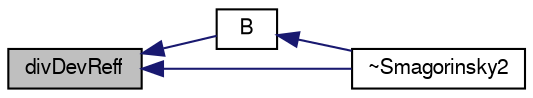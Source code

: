 digraph "divDevReff"
{
  bgcolor="transparent";
  edge [fontname="FreeSans",fontsize="10",labelfontname="FreeSans",labelfontsize="10"];
  node [fontname="FreeSans",fontsize="10",shape=record];
  rankdir="LR";
  Node1220 [label="divDevReff",height=0.2,width=0.4,color="black", fillcolor="grey75", style="filled", fontcolor="black"];
  Node1220 -> Node1221 [dir="back",color="midnightblue",fontsize="10",style="solid",fontname="FreeSans"];
  Node1221 [label="B",height=0.2,width=0.4,color="black",URL="$a30898.html#acf00bc568420cebcbea1c1227f8cdd58",tooltip="Return B. "];
  Node1221 -> Node1222 [dir="back",color="midnightblue",fontsize="10",style="solid",fontname="FreeSans"];
  Node1222 [label="~Smagorinsky2",height=0.2,width=0.4,color="black",URL="$a30898.html#a2f40bee832693e3e85f65948de6ccffc",tooltip="Destructor. "];
  Node1220 -> Node1222 [dir="back",color="midnightblue",fontsize="10",style="solid",fontname="FreeSans"];
}
